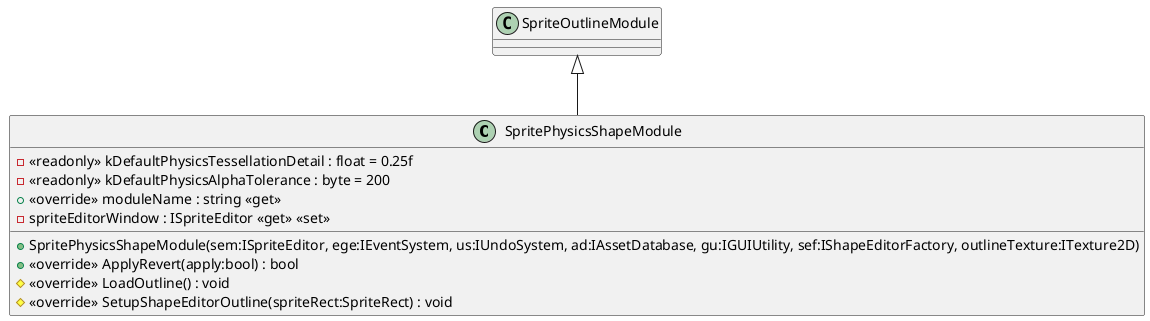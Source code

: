 @startuml
class SpritePhysicsShapeModule {
    - <<readonly>> kDefaultPhysicsTessellationDetail : float = 0.25f
    - <<readonly>> kDefaultPhysicsAlphaTolerance : byte = 200
    + SpritePhysicsShapeModule(sem:ISpriteEditor, ege:IEventSystem, us:IUndoSystem, ad:IAssetDatabase, gu:IGUIUtility, sef:IShapeEditorFactory, outlineTexture:ITexture2D)
    + <<override>> moduleName : string <<get>>
    - spriteEditorWindow : ISpriteEditor <<get>> <<set>>
    + <<override>> ApplyRevert(apply:bool) : bool
    # <<override>> LoadOutline() : void
    # <<override>> SetupShapeEditorOutline(spriteRect:SpriteRect) : void
}
SpriteOutlineModule <|-- SpritePhysicsShapeModule
@enduml
